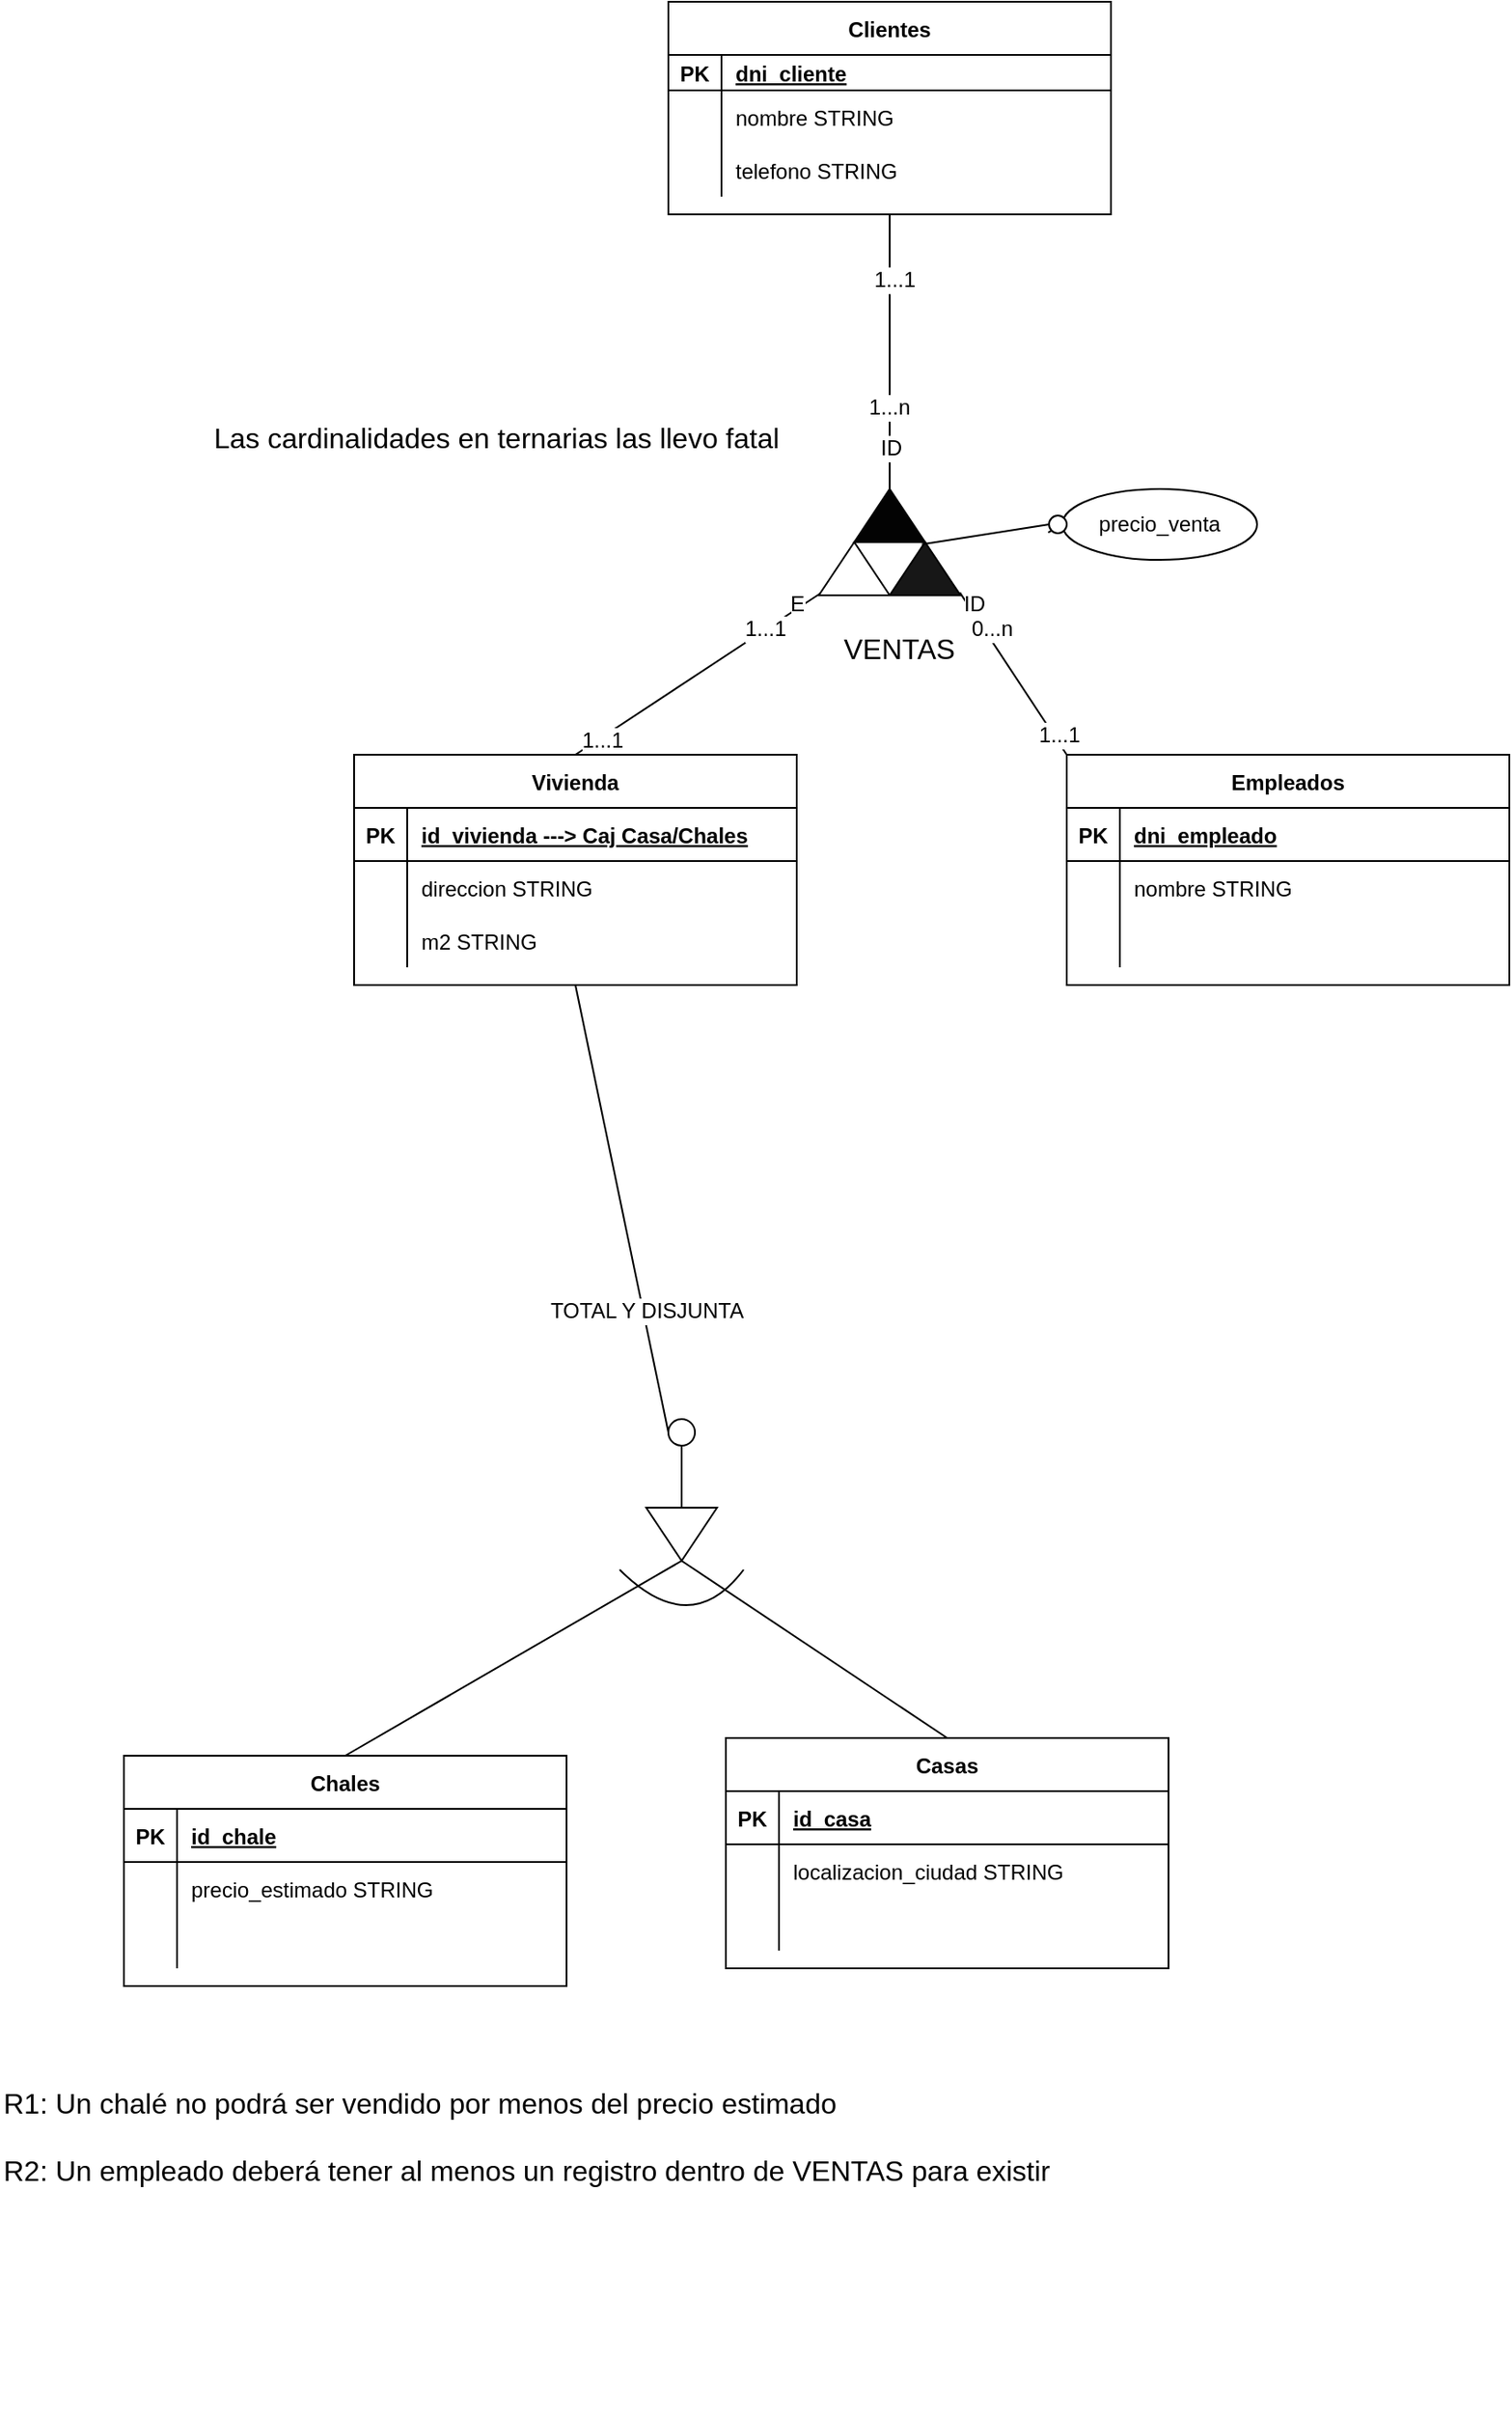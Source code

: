 <mxfile version="24.7.15">
  <diagram id="R2lEEEUBdFMjLlhIrx00" name="Page-1">
    <mxGraphModel dx="2899" dy="2230" grid="1" gridSize="10" guides="1" tooltips="1" connect="1" arrows="1" fold="1" page="1" pageScale="1" pageWidth="850" pageHeight="1100" math="0" shadow="0" extFonts="Permanent Marker^https://fonts.googleapis.com/css?family=Permanent+Marker">
      <root>
        <mxCell id="0" />
        <mxCell id="1" parent="0" />
        <mxCell id="-AXVuOv84AiDHwy_gBt_-83" style="edgeStyle=none;curved=1;rounded=0;orthogonalLoop=1;jettySize=auto;html=1;exitX=0.5;exitY=1;exitDx=0;exitDy=0;entryX=1;entryY=0.5;entryDx=0;entryDy=0;fontSize=12;startSize=8;endSize=8;endArrow=none;endFill=0;" parent="1" source="C-vyLk0tnHw3VtMMgP7b-23" target="-AXVuOv84AiDHwy_gBt_-56" edge="1">
          <mxGeometry relative="1" as="geometry" />
        </mxCell>
        <mxCell id="-AXVuOv84AiDHwy_gBt_-87" value="1...1" style="edgeLabel;html=1;align=center;verticalAlign=middle;resizable=0;points=[];fontSize=12;" parent="-AXVuOv84AiDHwy_gBt_-83" vertex="1" connectable="0">
          <mxGeometry x="-0.524" y="2" relative="1" as="geometry">
            <mxPoint as="offset" />
          </mxGeometry>
        </mxCell>
        <mxCell id="-AXVuOv84AiDHwy_gBt_-90" value="ID" style="edgeLabel;html=1;align=center;verticalAlign=middle;resizable=0;points=[];fontSize=12;" parent="-AXVuOv84AiDHwy_gBt_-83" vertex="1" connectable="0">
          <mxGeometry x="0.382" relative="1" as="geometry">
            <mxPoint y="25" as="offset" />
          </mxGeometry>
        </mxCell>
        <mxCell id="-AXVuOv84AiDHwy_gBt_-95" value="1...n" style="edgeLabel;html=1;align=center;verticalAlign=middle;resizable=0;points=[];fontSize=12;" parent="-AXVuOv84AiDHwy_gBt_-83" vertex="1" connectable="0">
          <mxGeometry x="0.398" y="-1" relative="1" as="geometry">
            <mxPoint as="offset" />
          </mxGeometry>
        </mxCell>
        <mxCell id="C-vyLk0tnHw3VtMMgP7b-23" value="Clientes" style="shape=table;startSize=30;container=1;collapsible=1;childLayout=tableLayout;fixedRows=1;rowLines=0;fontStyle=1;align=center;resizeLast=1;" parent="1" vertex="1">
          <mxGeometry x="177.5" y="-410" width="250" height="120" as="geometry" />
        </mxCell>
        <mxCell id="C-vyLk0tnHw3VtMMgP7b-24" value="" style="shape=partialRectangle;collapsible=0;dropTarget=0;pointerEvents=0;fillColor=none;points=[[0,0.5],[1,0.5]];portConstraint=eastwest;top=0;left=0;right=0;bottom=1;" parent="C-vyLk0tnHw3VtMMgP7b-23" vertex="1">
          <mxGeometry y="30" width="250" height="20" as="geometry" />
        </mxCell>
        <mxCell id="C-vyLk0tnHw3VtMMgP7b-25" value="PK" style="shape=partialRectangle;overflow=hidden;connectable=0;fillColor=none;top=0;left=0;bottom=0;right=0;fontStyle=1;" parent="C-vyLk0tnHw3VtMMgP7b-24" vertex="1">
          <mxGeometry width="30" height="20" as="geometry">
            <mxRectangle width="30" height="20" as="alternateBounds" />
          </mxGeometry>
        </mxCell>
        <mxCell id="C-vyLk0tnHw3VtMMgP7b-26" value="dni_cliente" style="shape=partialRectangle;overflow=hidden;connectable=0;fillColor=none;top=0;left=0;bottom=0;right=0;align=left;spacingLeft=6;fontStyle=5;" parent="C-vyLk0tnHw3VtMMgP7b-24" vertex="1">
          <mxGeometry x="30" width="220" height="20" as="geometry">
            <mxRectangle width="220" height="20" as="alternateBounds" />
          </mxGeometry>
        </mxCell>
        <mxCell id="C-vyLk0tnHw3VtMMgP7b-27" value="" style="shape=partialRectangle;collapsible=0;dropTarget=0;pointerEvents=0;fillColor=none;points=[[0,0.5],[1,0.5]];portConstraint=eastwest;top=0;left=0;right=0;bottom=0;" parent="C-vyLk0tnHw3VtMMgP7b-23" vertex="1">
          <mxGeometry y="50" width="250" height="30" as="geometry" />
        </mxCell>
        <mxCell id="C-vyLk0tnHw3VtMMgP7b-28" value="" style="shape=partialRectangle;overflow=hidden;connectable=0;fillColor=none;top=0;left=0;bottom=0;right=0;" parent="C-vyLk0tnHw3VtMMgP7b-27" vertex="1">
          <mxGeometry width="30" height="30" as="geometry">
            <mxRectangle width="30" height="30" as="alternateBounds" />
          </mxGeometry>
        </mxCell>
        <mxCell id="C-vyLk0tnHw3VtMMgP7b-29" value="nombre STRING" style="shape=partialRectangle;overflow=hidden;connectable=0;fillColor=none;top=0;left=0;bottom=0;right=0;align=left;spacingLeft=6;" parent="C-vyLk0tnHw3VtMMgP7b-27" vertex="1">
          <mxGeometry x="30" width="220" height="30" as="geometry">
            <mxRectangle width="220" height="30" as="alternateBounds" />
          </mxGeometry>
        </mxCell>
        <mxCell id="-AXVuOv84AiDHwy_gBt_-51" value="" style="shape=partialRectangle;collapsible=0;dropTarget=0;pointerEvents=0;fillColor=none;points=[[0,0.5],[1,0.5]];portConstraint=eastwest;top=0;left=0;right=0;bottom=0;" parent="C-vyLk0tnHw3VtMMgP7b-23" vertex="1">
          <mxGeometry y="80" width="250" height="30" as="geometry" />
        </mxCell>
        <mxCell id="-AXVuOv84AiDHwy_gBt_-52" value="" style="shape=partialRectangle;overflow=hidden;connectable=0;fillColor=none;top=0;left=0;bottom=0;right=0;" parent="-AXVuOv84AiDHwy_gBt_-51" vertex="1">
          <mxGeometry width="30" height="30" as="geometry">
            <mxRectangle width="30" height="30" as="alternateBounds" />
          </mxGeometry>
        </mxCell>
        <mxCell id="-AXVuOv84AiDHwy_gBt_-53" value="telefono STRING" style="shape=partialRectangle;overflow=hidden;connectable=0;fillColor=none;top=0;left=0;bottom=0;right=0;align=left;spacingLeft=6;" parent="-AXVuOv84AiDHwy_gBt_-51" vertex="1">
          <mxGeometry x="30" width="220" height="30" as="geometry">
            <mxRectangle width="220" height="30" as="alternateBounds" />
          </mxGeometry>
        </mxCell>
        <mxCell id="-AXVuOv84AiDHwy_gBt_-81" style="edgeStyle=none;curved=1;rounded=0;orthogonalLoop=1;jettySize=auto;html=1;exitX=0.5;exitY=0;exitDx=0;exitDy=0;fontSize=12;startSize=8;endSize=8;entryX=0.05;entryY=0.038;entryDx=0;entryDy=0;entryPerimeter=0;endArrow=none;endFill=0;" parent="1" source="-AXVuOv84AiDHwy_gBt_-1" target="-AXVuOv84AiDHwy_gBt_-57" edge="1">
          <mxGeometry relative="1" as="geometry">
            <mxPoint x="230" y="-110" as="targetPoint" />
          </mxGeometry>
        </mxCell>
        <mxCell id="-AXVuOv84AiDHwy_gBt_-85" value="1...1" style="edgeLabel;html=1;align=center;verticalAlign=middle;resizable=0;points=[];fontSize=12;" parent="-AXVuOv84AiDHwy_gBt_-81" vertex="1" connectable="0">
          <mxGeometry x="-0.795" y="-1" relative="1" as="geometry">
            <mxPoint as="offset" />
          </mxGeometry>
        </mxCell>
        <mxCell id="-AXVuOv84AiDHwy_gBt_-89" value="E" style="edgeLabel;html=1;align=center;verticalAlign=middle;resizable=0;points=[];fontSize=12;" parent="-AXVuOv84AiDHwy_gBt_-81" vertex="1" connectable="0">
          <mxGeometry x="-0.522" y="-3" relative="1" as="geometry">
            <mxPoint x="90" y="-66" as="offset" />
          </mxGeometry>
        </mxCell>
        <mxCell id="-AXVuOv84AiDHwy_gBt_-94" value="1...1" style="edgeLabel;html=1;align=center;verticalAlign=middle;resizable=0;points=[];fontSize=12;" parent="-AXVuOv84AiDHwy_gBt_-81" vertex="1" connectable="0">
          <mxGeometry x="0.544" y="1" relative="1" as="geometry">
            <mxPoint as="offset" />
          </mxGeometry>
        </mxCell>
        <mxCell id="-AXVuOv84AiDHwy_gBt_-1" value="Vivienda" style="shape=table;startSize=30;container=1;collapsible=1;childLayout=tableLayout;fixedRows=1;rowLines=0;fontStyle=1;align=center;resizeLast=1;" parent="1" vertex="1">
          <mxGeometry y="15" width="250" height="130" as="geometry" />
        </mxCell>
        <mxCell id="-AXVuOv84AiDHwy_gBt_-2" value="" style="shape=partialRectangle;collapsible=0;dropTarget=0;pointerEvents=0;fillColor=none;points=[[0,0.5],[1,0.5]];portConstraint=eastwest;top=0;left=0;right=0;bottom=1;" parent="-AXVuOv84AiDHwy_gBt_-1" vertex="1">
          <mxGeometry y="30" width="250" height="30" as="geometry" />
        </mxCell>
        <mxCell id="-AXVuOv84AiDHwy_gBt_-3" value="PK" style="shape=partialRectangle;overflow=hidden;connectable=0;fillColor=none;top=0;left=0;bottom=0;right=0;fontStyle=1;" parent="-AXVuOv84AiDHwy_gBt_-2" vertex="1">
          <mxGeometry width="30" height="30" as="geometry">
            <mxRectangle width="30" height="30" as="alternateBounds" />
          </mxGeometry>
        </mxCell>
        <mxCell id="-AXVuOv84AiDHwy_gBt_-4" value="id_vivienda ---&gt; Caj Casa/Chales" style="shape=partialRectangle;overflow=hidden;connectable=0;fillColor=none;top=0;left=0;bottom=0;right=0;align=left;spacingLeft=6;fontStyle=5;" parent="-AXVuOv84AiDHwy_gBt_-2" vertex="1">
          <mxGeometry x="30" width="220" height="30" as="geometry">
            <mxRectangle width="220" height="30" as="alternateBounds" />
          </mxGeometry>
        </mxCell>
        <mxCell id="-AXVuOv84AiDHwy_gBt_-5" value="" style="shape=partialRectangle;collapsible=0;dropTarget=0;pointerEvents=0;fillColor=none;points=[[0,0.5],[1,0.5]];portConstraint=eastwest;top=0;left=0;right=0;bottom=0;" parent="-AXVuOv84AiDHwy_gBt_-1" vertex="1">
          <mxGeometry y="60" width="250" height="30" as="geometry" />
        </mxCell>
        <mxCell id="-AXVuOv84AiDHwy_gBt_-6" value="" style="shape=partialRectangle;overflow=hidden;connectable=0;fillColor=none;top=0;left=0;bottom=0;right=0;" parent="-AXVuOv84AiDHwy_gBt_-5" vertex="1">
          <mxGeometry width="30" height="30" as="geometry">
            <mxRectangle width="30" height="30" as="alternateBounds" />
          </mxGeometry>
        </mxCell>
        <mxCell id="-AXVuOv84AiDHwy_gBt_-7" value="direccion STRING" style="shape=partialRectangle;overflow=hidden;connectable=0;fillColor=none;top=0;left=0;bottom=0;right=0;align=left;spacingLeft=6;" parent="-AXVuOv84AiDHwy_gBt_-5" vertex="1">
          <mxGeometry x="30" width="220" height="30" as="geometry">
            <mxRectangle width="220" height="30" as="alternateBounds" />
          </mxGeometry>
        </mxCell>
        <mxCell id="-AXVuOv84AiDHwy_gBt_-27" value="" style="shape=partialRectangle;collapsible=0;dropTarget=0;pointerEvents=0;fillColor=none;points=[[0,0.5],[1,0.5]];portConstraint=eastwest;top=0;left=0;right=0;bottom=0;" parent="-AXVuOv84AiDHwy_gBt_-1" vertex="1">
          <mxGeometry y="90" width="250" height="30" as="geometry" />
        </mxCell>
        <mxCell id="-AXVuOv84AiDHwy_gBt_-28" value="" style="shape=partialRectangle;overflow=hidden;connectable=0;fillColor=none;top=0;left=0;bottom=0;right=0;" parent="-AXVuOv84AiDHwy_gBt_-27" vertex="1">
          <mxGeometry width="30" height="30" as="geometry">
            <mxRectangle width="30" height="30" as="alternateBounds" />
          </mxGeometry>
        </mxCell>
        <mxCell id="-AXVuOv84AiDHwy_gBt_-29" value="m2 STRING" style="shape=partialRectangle;overflow=hidden;connectable=0;fillColor=none;top=0;left=0;bottom=0;right=0;align=left;spacingLeft=6;" parent="-AXVuOv84AiDHwy_gBt_-27" vertex="1">
          <mxGeometry x="30" width="220" height="30" as="geometry">
            <mxRectangle width="220" height="30" as="alternateBounds" />
          </mxGeometry>
        </mxCell>
        <mxCell id="-AXVuOv84AiDHwy_gBt_-23" value="" style="group" parent="1" vertex="1" connectable="0">
          <mxGeometry x="150" y="440" width="70" height="75" as="geometry" />
        </mxCell>
        <mxCell id="-AXVuOv84AiDHwy_gBt_-18" value="" style="triangle;whiteSpace=wrap;html=1;rotation=90;" parent="-AXVuOv84AiDHwy_gBt_-23" vertex="1">
          <mxGeometry x="20" y="-5" width="30" height="40" as="geometry" />
        </mxCell>
        <mxCell id="-AXVuOv84AiDHwy_gBt_-19" value="" style="curved=1;endArrow=none;html=1;rounded=0;fontSize=12;startSize=8;endSize=8;endFill=0;" parent="-AXVuOv84AiDHwy_gBt_-23" edge="1">
          <mxGeometry width="50" height="50" relative="1" as="geometry">
            <mxPoint y="35" as="sourcePoint" />
            <mxPoint x="70" y="35" as="targetPoint" />
            <Array as="points">
              <mxPoint x="40" y="75" />
            </Array>
          </mxGeometry>
        </mxCell>
        <mxCell id="-AXVuOv84AiDHwy_gBt_-30" value="Chales" style="shape=table;startSize=30;container=1;collapsible=1;childLayout=tableLayout;fixedRows=1;rowLines=0;fontStyle=1;align=center;resizeLast=1;" parent="1" vertex="1">
          <mxGeometry x="-130" y="580" width="250" height="130" as="geometry" />
        </mxCell>
        <mxCell id="-AXVuOv84AiDHwy_gBt_-31" value="" style="shape=partialRectangle;collapsible=0;dropTarget=0;pointerEvents=0;fillColor=none;points=[[0,0.5],[1,0.5]];portConstraint=eastwest;top=0;left=0;right=0;bottom=1;" parent="-AXVuOv84AiDHwy_gBt_-30" vertex="1">
          <mxGeometry y="30" width="250" height="30" as="geometry" />
        </mxCell>
        <mxCell id="-AXVuOv84AiDHwy_gBt_-32" value="PK" style="shape=partialRectangle;overflow=hidden;connectable=0;fillColor=none;top=0;left=0;bottom=0;right=0;fontStyle=1;" parent="-AXVuOv84AiDHwy_gBt_-31" vertex="1">
          <mxGeometry width="30" height="30" as="geometry">
            <mxRectangle width="30" height="30" as="alternateBounds" />
          </mxGeometry>
        </mxCell>
        <mxCell id="-AXVuOv84AiDHwy_gBt_-33" value="id_chale" style="shape=partialRectangle;overflow=hidden;connectable=0;fillColor=none;top=0;left=0;bottom=0;right=0;align=left;spacingLeft=6;fontStyle=5;" parent="-AXVuOv84AiDHwy_gBt_-31" vertex="1">
          <mxGeometry x="30" width="220" height="30" as="geometry">
            <mxRectangle width="220" height="30" as="alternateBounds" />
          </mxGeometry>
        </mxCell>
        <mxCell id="-AXVuOv84AiDHwy_gBt_-34" value="" style="shape=partialRectangle;collapsible=0;dropTarget=0;pointerEvents=0;fillColor=none;points=[[0,0.5],[1,0.5]];portConstraint=eastwest;top=0;left=0;right=0;bottom=0;" parent="-AXVuOv84AiDHwy_gBt_-30" vertex="1">
          <mxGeometry y="60" width="250" height="30" as="geometry" />
        </mxCell>
        <mxCell id="-AXVuOv84AiDHwy_gBt_-35" value="" style="shape=partialRectangle;overflow=hidden;connectable=0;fillColor=none;top=0;left=0;bottom=0;right=0;" parent="-AXVuOv84AiDHwy_gBt_-34" vertex="1">
          <mxGeometry width="30" height="30" as="geometry">
            <mxRectangle width="30" height="30" as="alternateBounds" />
          </mxGeometry>
        </mxCell>
        <mxCell id="-AXVuOv84AiDHwy_gBt_-36" value="precio_estimado STRING" style="shape=partialRectangle;overflow=hidden;connectable=0;fillColor=none;top=0;left=0;bottom=0;right=0;align=left;spacingLeft=6;" parent="-AXVuOv84AiDHwy_gBt_-34" vertex="1">
          <mxGeometry x="30" width="220" height="30" as="geometry">
            <mxRectangle width="220" height="30" as="alternateBounds" />
          </mxGeometry>
        </mxCell>
        <mxCell id="-AXVuOv84AiDHwy_gBt_-37" value="" style="shape=partialRectangle;collapsible=0;dropTarget=0;pointerEvents=0;fillColor=none;points=[[0,0.5],[1,0.5]];portConstraint=eastwest;top=0;left=0;right=0;bottom=0;" parent="-AXVuOv84AiDHwy_gBt_-30" vertex="1">
          <mxGeometry y="90" width="250" height="30" as="geometry" />
        </mxCell>
        <mxCell id="-AXVuOv84AiDHwy_gBt_-38" value="" style="shape=partialRectangle;overflow=hidden;connectable=0;fillColor=none;top=0;left=0;bottom=0;right=0;" parent="-AXVuOv84AiDHwy_gBt_-37" vertex="1">
          <mxGeometry width="30" height="30" as="geometry">
            <mxRectangle width="30" height="30" as="alternateBounds" />
          </mxGeometry>
        </mxCell>
        <mxCell id="-AXVuOv84AiDHwy_gBt_-39" value="" style="shape=partialRectangle;overflow=hidden;connectable=0;fillColor=none;top=0;left=0;bottom=0;right=0;align=left;spacingLeft=6;" parent="-AXVuOv84AiDHwy_gBt_-37" vertex="1">
          <mxGeometry x="30" width="220" height="30" as="geometry">
            <mxRectangle width="220" height="30" as="alternateBounds" />
          </mxGeometry>
        </mxCell>
        <mxCell id="-AXVuOv84AiDHwy_gBt_-40" value="Casas" style="shape=table;startSize=30;container=1;collapsible=1;childLayout=tableLayout;fixedRows=1;rowLines=0;fontStyle=1;align=center;resizeLast=1;" parent="1" vertex="1">
          <mxGeometry x="210" y="570" width="250" height="130" as="geometry" />
        </mxCell>
        <mxCell id="-AXVuOv84AiDHwy_gBt_-41" value="" style="shape=partialRectangle;collapsible=0;dropTarget=0;pointerEvents=0;fillColor=none;points=[[0,0.5],[1,0.5]];portConstraint=eastwest;top=0;left=0;right=0;bottom=1;" parent="-AXVuOv84AiDHwy_gBt_-40" vertex="1">
          <mxGeometry y="30" width="250" height="30" as="geometry" />
        </mxCell>
        <mxCell id="-AXVuOv84AiDHwy_gBt_-42" value="PK" style="shape=partialRectangle;overflow=hidden;connectable=0;fillColor=none;top=0;left=0;bottom=0;right=0;fontStyle=1;" parent="-AXVuOv84AiDHwy_gBt_-41" vertex="1">
          <mxGeometry width="30" height="30" as="geometry">
            <mxRectangle width="30" height="30" as="alternateBounds" />
          </mxGeometry>
        </mxCell>
        <mxCell id="-AXVuOv84AiDHwy_gBt_-43" value="id_casa" style="shape=partialRectangle;overflow=hidden;connectable=0;fillColor=none;top=0;left=0;bottom=0;right=0;align=left;spacingLeft=6;fontStyle=5;" parent="-AXVuOv84AiDHwy_gBt_-41" vertex="1">
          <mxGeometry x="30" width="220" height="30" as="geometry">
            <mxRectangle width="220" height="30" as="alternateBounds" />
          </mxGeometry>
        </mxCell>
        <mxCell id="-AXVuOv84AiDHwy_gBt_-44" value="" style="shape=partialRectangle;collapsible=0;dropTarget=0;pointerEvents=0;fillColor=none;points=[[0,0.5],[1,0.5]];portConstraint=eastwest;top=0;left=0;right=0;bottom=0;" parent="-AXVuOv84AiDHwy_gBt_-40" vertex="1">
          <mxGeometry y="60" width="250" height="30" as="geometry" />
        </mxCell>
        <mxCell id="-AXVuOv84AiDHwy_gBt_-45" value="" style="shape=partialRectangle;overflow=hidden;connectable=0;fillColor=none;top=0;left=0;bottom=0;right=0;" parent="-AXVuOv84AiDHwy_gBt_-44" vertex="1">
          <mxGeometry width="30" height="30" as="geometry">
            <mxRectangle width="30" height="30" as="alternateBounds" />
          </mxGeometry>
        </mxCell>
        <mxCell id="-AXVuOv84AiDHwy_gBt_-46" value="localizacion_ciudad STRING" style="shape=partialRectangle;overflow=hidden;connectable=0;fillColor=none;top=0;left=0;bottom=0;right=0;align=left;spacingLeft=6;" parent="-AXVuOv84AiDHwy_gBt_-44" vertex="1">
          <mxGeometry x="30" width="220" height="30" as="geometry">
            <mxRectangle width="220" height="30" as="alternateBounds" />
          </mxGeometry>
        </mxCell>
        <mxCell id="-AXVuOv84AiDHwy_gBt_-47" value="" style="shape=partialRectangle;collapsible=0;dropTarget=0;pointerEvents=0;fillColor=none;points=[[0,0.5],[1,0.5]];portConstraint=eastwest;top=0;left=0;right=0;bottom=0;" parent="-AXVuOv84AiDHwy_gBt_-40" vertex="1">
          <mxGeometry y="90" width="250" height="30" as="geometry" />
        </mxCell>
        <mxCell id="-AXVuOv84AiDHwy_gBt_-48" value="" style="shape=partialRectangle;overflow=hidden;connectable=0;fillColor=none;top=0;left=0;bottom=0;right=0;" parent="-AXVuOv84AiDHwy_gBt_-47" vertex="1">
          <mxGeometry width="30" height="30" as="geometry">
            <mxRectangle width="30" height="30" as="alternateBounds" />
          </mxGeometry>
        </mxCell>
        <mxCell id="-AXVuOv84AiDHwy_gBt_-49" value="" style="shape=partialRectangle;overflow=hidden;connectable=0;fillColor=none;top=0;left=0;bottom=0;right=0;align=left;spacingLeft=6;" parent="-AXVuOv84AiDHwy_gBt_-47" vertex="1">
          <mxGeometry x="30" width="220" height="30" as="geometry">
            <mxRectangle width="220" height="30" as="alternateBounds" />
          </mxGeometry>
        </mxCell>
        <mxCell id="-AXVuOv84AiDHwy_gBt_-21" value="" style="endArrow=none;html=1;rounded=0;fontSize=12;startSize=8;endSize=8;curved=1;entryX=1;entryY=0.5;entryDx=0;entryDy=0;exitX=0.5;exitY=0;exitDx=0;exitDy=0;" parent="1" source="-AXVuOv84AiDHwy_gBt_-30" target="-AXVuOv84AiDHwy_gBt_-18" edge="1">
          <mxGeometry width="50" height="50" relative="1" as="geometry">
            <mxPoint x="161.67" y="483.33" as="sourcePoint" />
            <mxPoint x="181.67" y="473.33" as="targetPoint" />
          </mxGeometry>
        </mxCell>
        <mxCell id="-AXVuOv84AiDHwy_gBt_-22" value="" style="endArrow=none;html=1;rounded=0;fontSize=12;startSize=8;endSize=8;curved=1;entryX=1;entryY=0.5;entryDx=0;entryDy=0;exitX=0.5;exitY=0;exitDx=0;exitDy=0;" parent="1" source="-AXVuOv84AiDHwy_gBt_-40" target="-AXVuOv84AiDHwy_gBt_-18" edge="1">
          <mxGeometry width="50" height="50" relative="1" as="geometry">
            <mxPoint x="221.67" y="483.33" as="sourcePoint" />
            <mxPoint x="271.67" y="463.33" as="targetPoint" />
          </mxGeometry>
        </mxCell>
        <mxCell id="-AXVuOv84AiDHwy_gBt_-58" value="" style="group" parent="1" vertex="1" connectable="0">
          <mxGeometry x="262.5" y="-135" width="80" height="60" as="geometry" />
        </mxCell>
        <mxCell id="-AXVuOv84AiDHwy_gBt_-55" value="" style="triangle;whiteSpace=wrap;html=1;container=0;rotation=-90;fillColor=#171717;" parent="-AXVuOv84AiDHwy_gBt_-58" vertex="1">
          <mxGeometry x="45" y="25" width="30" height="40" as="geometry" />
        </mxCell>
        <mxCell id="-AXVuOv84AiDHwy_gBt_-56" value="" style="triangle;whiteSpace=wrap;html=1;rotation=-90;container=0;fillColor=#030303;fontColor=#333333;strokeColor=#030303;" parent="-AXVuOv84AiDHwy_gBt_-58" vertex="1">
          <mxGeometry x="25" y="-5" width="30" height="40" as="geometry" />
        </mxCell>
        <mxCell id="-AXVuOv84AiDHwy_gBt_-57" value="" style="triangle;whiteSpace=wrap;html=1;rotation=-90;container=0;" parent="-AXVuOv84AiDHwy_gBt_-58" vertex="1">
          <mxGeometry x="5" y="25" width="30" height="40" as="geometry" />
        </mxCell>
        <mxCell id="-AXVuOv84AiDHwy_gBt_-59" value="Empleados" style="shape=table;startSize=30;container=1;collapsible=1;childLayout=tableLayout;fixedRows=1;rowLines=0;fontStyle=1;align=center;resizeLast=1;" parent="1" vertex="1">
          <mxGeometry x="402.5" y="15" width="250" height="130" as="geometry" />
        </mxCell>
        <mxCell id="-AXVuOv84AiDHwy_gBt_-60" value="" style="shape=partialRectangle;collapsible=0;dropTarget=0;pointerEvents=0;fillColor=none;points=[[0,0.5],[1,0.5]];portConstraint=eastwest;top=0;left=0;right=0;bottom=1;" parent="-AXVuOv84AiDHwy_gBt_-59" vertex="1">
          <mxGeometry y="30" width="250" height="30" as="geometry" />
        </mxCell>
        <mxCell id="-AXVuOv84AiDHwy_gBt_-61" value="PK" style="shape=partialRectangle;overflow=hidden;connectable=0;fillColor=none;top=0;left=0;bottom=0;right=0;fontStyle=1;" parent="-AXVuOv84AiDHwy_gBt_-60" vertex="1">
          <mxGeometry width="30" height="30" as="geometry">
            <mxRectangle width="30" height="30" as="alternateBounds" />
          </mxGeometry>
        </mxCell>
        <mxCell id="-AXVuOv84AiDHwy_gBt_-62" value="dni_empleado" style="shape=partialRectangle;overflow=hidden;connectable=0;fillColor=none;top=0;left=0;bottom=0;right=0;align=left;spacingLeft=6;fontStyle=5;" parent="-AXVuOv84AiDHwy_gBt_-60" vertex="1">
          <mxGeometry x="30" width="220" height="30" as="geometry">
            <mxRectangle width="220" height="30" as="alternateBounds" />
          </mxGeometry>
        </mxCell>
        <mxCell id="-AXVuOv84AiDHwy_gBt_-63" value="" style="shape=partialRectangle;collapsible=0;dropTarget=0;pointerEvents=0;fillColor=none;points=[[0,0.5],[1,0.5]];portConstraint=eastwest;top=0;left=0;right=0;bottom=0;" parent="-AXVuOv84AiDHwy_gBt_-59" vertex="1">
          <mxGeometry y="60" width="250" height="30" as="geometry" />
        </mxCell>
        <mxCell id="-AXVuOv84AiDHwy_gBt_-64" value="" style="shape=partialRectangle;overflow=hidden;connectable=0;fillColor=none;top=0;left=0;bottom=0;right=0;" parent="-AXVuOv84AiDHwy_gBt_-63" vertex="1">
          <mxGeometry width="30" height="30" as="geometry">
            <mxRectangle width="30" height="30" as="alternateBounds" />
          </mxGeometry>
        </mxCell>
        <mxCell id="-AXVuOv84AiDHwy_gBt_-65" value="nombre STRING" style="shape=partialRectangle;overflow=hidden;connectable=0;fillColor=none;top=0;left=0;bottom=0;right=0;align=left;spacingLeft=6;" parent="-AXVuOv84AiDHwy_gBt_-63" vertex="1">
          <mxGeometry x="30" width="220" height="30" as="geometry">
            <mxRectangle width="220" height="30" as="alternateBounds" />
          </mxGeometry>
        </mxCell>
        <mxCell id="-AXVuOv84AiDHwy_gBt_-66" value="" style="shape=partialRectangle;collapsible=0;dropTarget=0;pointerEvents=0;fillColor=none;points=[[0,0.5],[1,0.5]];portConstraint=eastwest;top=0;left=0;right=0;bottom=0;" parent="-AXVuOv84AiDHwy_gBt_-59" vertex="1">
          <mxGeometry y="90" width="250" height="30" as="geometry" />
        </mxCell>
        <mxCell id="-AXVuOv84AiDHwy_gBt_-67" value="" style="shape=partialRectangle;overflow=hidden;connectable=0;fillColor=none;top=0;left=0;bottom=0;right=0;" parent="-AXVuOv84AiDHwy_gBt_-66" vertex="1">
          <mxGeometry width="30" height="30" as="geometry">
            <mxRectangle width="30" height="30" as="alternateBounds" />
          </mxGeometry>
        </mxCell>
        <mxCell id="-AXVuOv84AiDHwy_gBt_-68" value="" style="shape=partialRectangle;overflow=hidden;connectable=0;fillColor=none;top=0;left=0;bottom=0;right=0;align=left;spacingLeft=6;" parent="-AXVuOv84AiDHwy_gBt_-66" vertex="1">
          <mxGeometry x="30" width="220" height="30" as="geometry">
            <mxRectangle width="220" height="30" as="alternateBounds" />
          </mxGeometry>
        </mxCell>
        <mxCell id="-AXVuOv84AiDHwy_gBt_-50" style="edgeStyle=none;curved=1;rounded=0;orthogonalLoop=1;jettySize=auto;html=1;exitX=0;exitY=0.5;exitDx=0;exitDy=0;fontSize=12;startSize=8;endSize=8;endArrow=none;endFill=0;entryX=0.5;entryY=1;entryDx=0;entryDy=0;" parent="1" source="-AXVuOv84AiDHwy_gBt_-69" target="-AXVuOv84AiDHwy_gBt_-1" edge="1">
          <mxGeometry relative="1" as="geometry">
            <mxPoint x="185" y="420" as="targetPoint" />
          </mxGeometry>
        </mxCell>
        <mxCell id="-AXVuOv84AiDHwy_gBt_-103" value="TOTAL Y DISJUNTA" style="edgeLabel;html=1;align=center;verticalAlign=middle;resizable=0;points=[];fontSize=12;" parent="-AXVuOv84AiDHwy_gBt_-50" vertex="1" connectable="0">
          <mxGeometry x="-0.454" y="-1" relative="1" as="geometry">
            <mxPoint x="1" as="offset" />
          </mxGeometry>
        </mxCell>
        <mxCell id="-AXVuOv84AiDHwy_gBt_-70" value="" style="edgeStyle=none;curved=1;rounded=0;orthogonalLoop=1;jettySize=auto;html=1;exitX=0;exitY=0.5;exitDx=0;exitDy=0;fontSize=12;startSize=8;endSize=8;endArrow=none;endFill=0;entryX=0.5;entryY=1;entryDx=0;entryDy=0;" parent="1" source="-AXVuOv84AiDHwy_gBt_-18" target="-AXVuOv84AiDHwy_gBt_-69" edge="1">
          <mxGeometry relative="1" as="geometry">
            <mxPoint x="185" y="380" as="targetPoint" />
            <mxPoint x="185" y="450" as="sourcePoint" />
          </mxGeometry>
        </mxCell>
        <mxCell id="-AXVuOv84AiDHwy_gBt_-69" value="" style="ellipse;whiteSpace=wrap;html=1;aspect=fixed;" parent="1" vertex="1">
          <mxGeometry x="177.5" y="390" width="15" height="15" as="geometry" />
        </mxCell>
        <mxCell id="-AXVuOv84AiDHwy_gBt_-72" value="&lt;div&gt;&lt;span style=&quot;background-color: initial;&quot;&gt;R1: Un chalé no podrá ser vendido por menos del precio estimado&lt;/span&gt;&lt;br&gt;&lt;/div&gt;&lt;div&gt;&lt;br&gt;&lt;/div&gt;&lt;div&gt;R2: Un empleado deberá tener al menos un registro dentro de VENTAS para existir&lt;/div&gt;&lt;div&gt;&lt;br&gt;&lt;/div&gt;" style="text;html=1;align=left;verticalAlign=top;whiteSpace=wrap;rounded=0;fontSize=16;" parent="1" vertex="1">
          <mxGeometry x="-200" y="760" width="730" height="190" as="geometry" />
        </mxCell>
        <mxCell id="-AXVuOv84AiDHwy_gBt_-79" value="VENTAS" style="text;html=1;align=center;verticalAlign=middle;whiteSpace=wrap;rounded=0;fontSize=16;" parent="1" vertex="1">
          <mxGeometry x="278" y="-60" width="60" height="30" as="geometry" />
        </mxCell>
        <mxCell id="-AXVuOv84AiDHwy_gBt_-80" value="precio_venta" style="ellipse;whiteSpace=wrap;html=1;" parent="1" vertex="1">
          <mxGeometry x="400" y="-135" width="110" height="40" as="geometry" />
        </mxCell>
        <mxCell id="-AXVuOv84AiDHwy_gBt_-82" style="edgeStyle=none;curved=1;rounded=0;orthogonalLoop=1;jettySize=auto;html=1;exitX=0;exitY=0;exitDx=0;exitDy=0;fontSize=12;startSize=8;endSize=8;endArrow=none;endFill=0;entryX=0.052;entryY=0.991;entryDx=0;entryDy=0;entryPerimeter=0;" parent="1" source="-AXVuOv84AiDHwy_gBt_-59" target="-AXVuOv84AiDHwy_gBt_-55" edge="1">
          <mxGeometry relative="1" as="geometry">
            <mxPoint x="360" y="-100" as="targetPoint" />
          </mxGeometry>
        </mxCell>
        <mxCell id="-AXVuOv84AiDHwy_gBt_-86" value="1...1" style="edgeLabel;html=1;align=center;verticalAlign=middle;resizable=0;points=[];fontSize=12;" parent="-AXVuOv84AiDHwy_gBt_-82" vertex="1" connectable="0">
          <mxGeometry x="-0.782" y="-2" relative="1" as="geometry">
            <mxPoint as="offset" />
          </mxGeometry>
        </mxCell>
        <mxCell id="-AXVuOv84AiDHwy_gBt_-91" value="ID" style="edgeLabel;html=1;align=center;verticalAlign=middle;resizable=0;points=[];fontSize=12;" parent="-AXVuOv84AiDHwy_gBt_-82" vertex="1" connectable="0">
          <mxGeometry x="-0.211" y="-4" relative="1" as="geometry">
            <mxPoint x="-32" y="-47" as="offset" />
          </mxGeometry>
        </mxCell>
        <mxCell id="-AXVuOv84AiDHwy_gBt_-93" value="0...n" style="edgeLabel;html=1;align=center;verticalAlign=middle;resizable=0;points=[];fontSize=12;" parent="-AXVuOv84AiDHwy_gBt_-82" vertex="1" connectable="0">
          <mxGeometry x="0.51" y="-3" relative="1" as="geometry">
            <mxPoint as="offset" />
          </mxGeometry>
        </mxCell>
        <mxCell id="-AXVuOv84AiDHwy_gBt_-84" style="edgeStyle=none;curved=1;rounded=0;orthogonalLoop=1;jettySize=auto;html=1;exitX=0;exitY=0.5;exitDx=0;exitDy=0;entryX=-0.043;entryY=0.955;entryDx=0;entryDy=0;entryPerimeter=0;fontSize=12;startSize=8;endSize=8;endArrow=none;endFill=0;" parent="1" source="-AXVuOv84AiDHwy_gBt_-96" target="-AXVuOv84AiDHwy_gBt_-56" edge="1">
          <mxGeometry relative="1" as="geometry" />
        </mxCell>
        <mxCell id="-AXVuOv84AiDHwy_gBt_-97" value="" style="edgeStyle=none;curved=1;rounded=0;orthogonalLoop=1;jettySize=auto;html=1;exitX=0;exitY=0.5;exitDx=0;exitDy=0;entryX=-0.043;entryY=0.955;entryDx=0;entryDy=0;entryPerimeter=0;fontSize=12;startSize=8;endSize=8;endArrow=none;endFill=0;" parent="1" source="-AXVuOv84AiDHwy_gBt_-80" target="-AXVuOv84AiDHwy_gBt_-96" edge="1">
          <mxGeometry relative="1" as="geometry">
            <mxPoint x="400" y="-115" as="sourcePoint" />
            <mxPoint x="321" y="-104" as="targetPoint" />
          </mxGeometry>
        </mxCell>
        <mxCell id="-AXVuOv84AiDHwy_gBt_-96" value="" style="ellipse;whiteSpace=wrap;html=1;aspect=fixed;" parent="1" vertex="1">
          <mxGeometry x="392.5" y="-120" width="10" height="10" as="geometry" />
        </mxCell>
        <mxCell id="-AXVuOv84AiDHwy_gBt_-104" value="Las cardinalidades en ternarias las llevo fatal" style="text;html=1;align=center;verticalAlign=middle;resizable=0;points=[];autosize=1;strokeColor=none;fillColor=none;fontSize=16;" parent="1" vertex="1">
          <mxGeometry x="-90" y="-179" width="340" height="30" as="geometry" />
        </mxCell>
      </root>
    </mxGraphModel>
  </diagram>
</mxfile>
